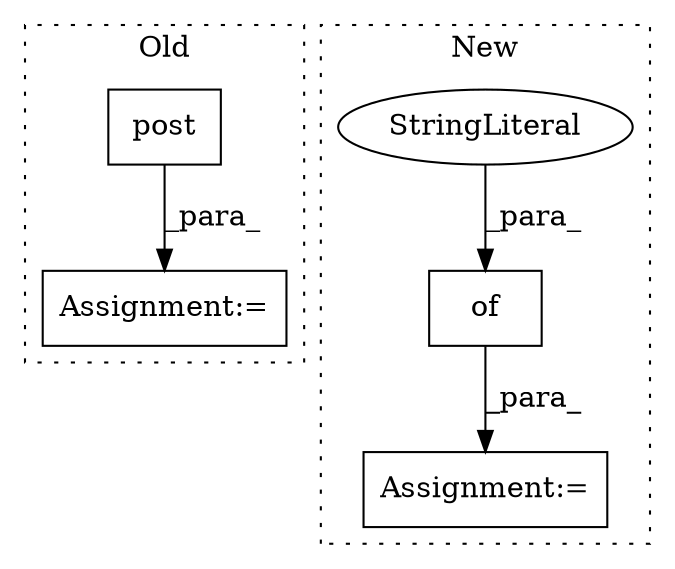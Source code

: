 digraph G {
subgraph cluster0 {
1 [label="post" a="32" s="1163,1185" l="5,1" shape="box"];
4 [label="Assignment:=" a="7" s="1155" l="1" shape="box"];
label = "Old";
style="dotted";
}
subgraph cluster1 {
2 [label="of" a="32" s="1232,1249" l="3,1" shape="box"];
3 [label="StringLiteral" a="45" s="1235" l="6" shape="ellipse"];
5 [label="Assignment:=" a="7" s="1169" l="1" shape="box"];
label = "New";
style="dotted";
}
1 -> 4 [label="_para_"];
2 -> 5 [label="_para_"];
3 -> 2 [label="_para_"];
}